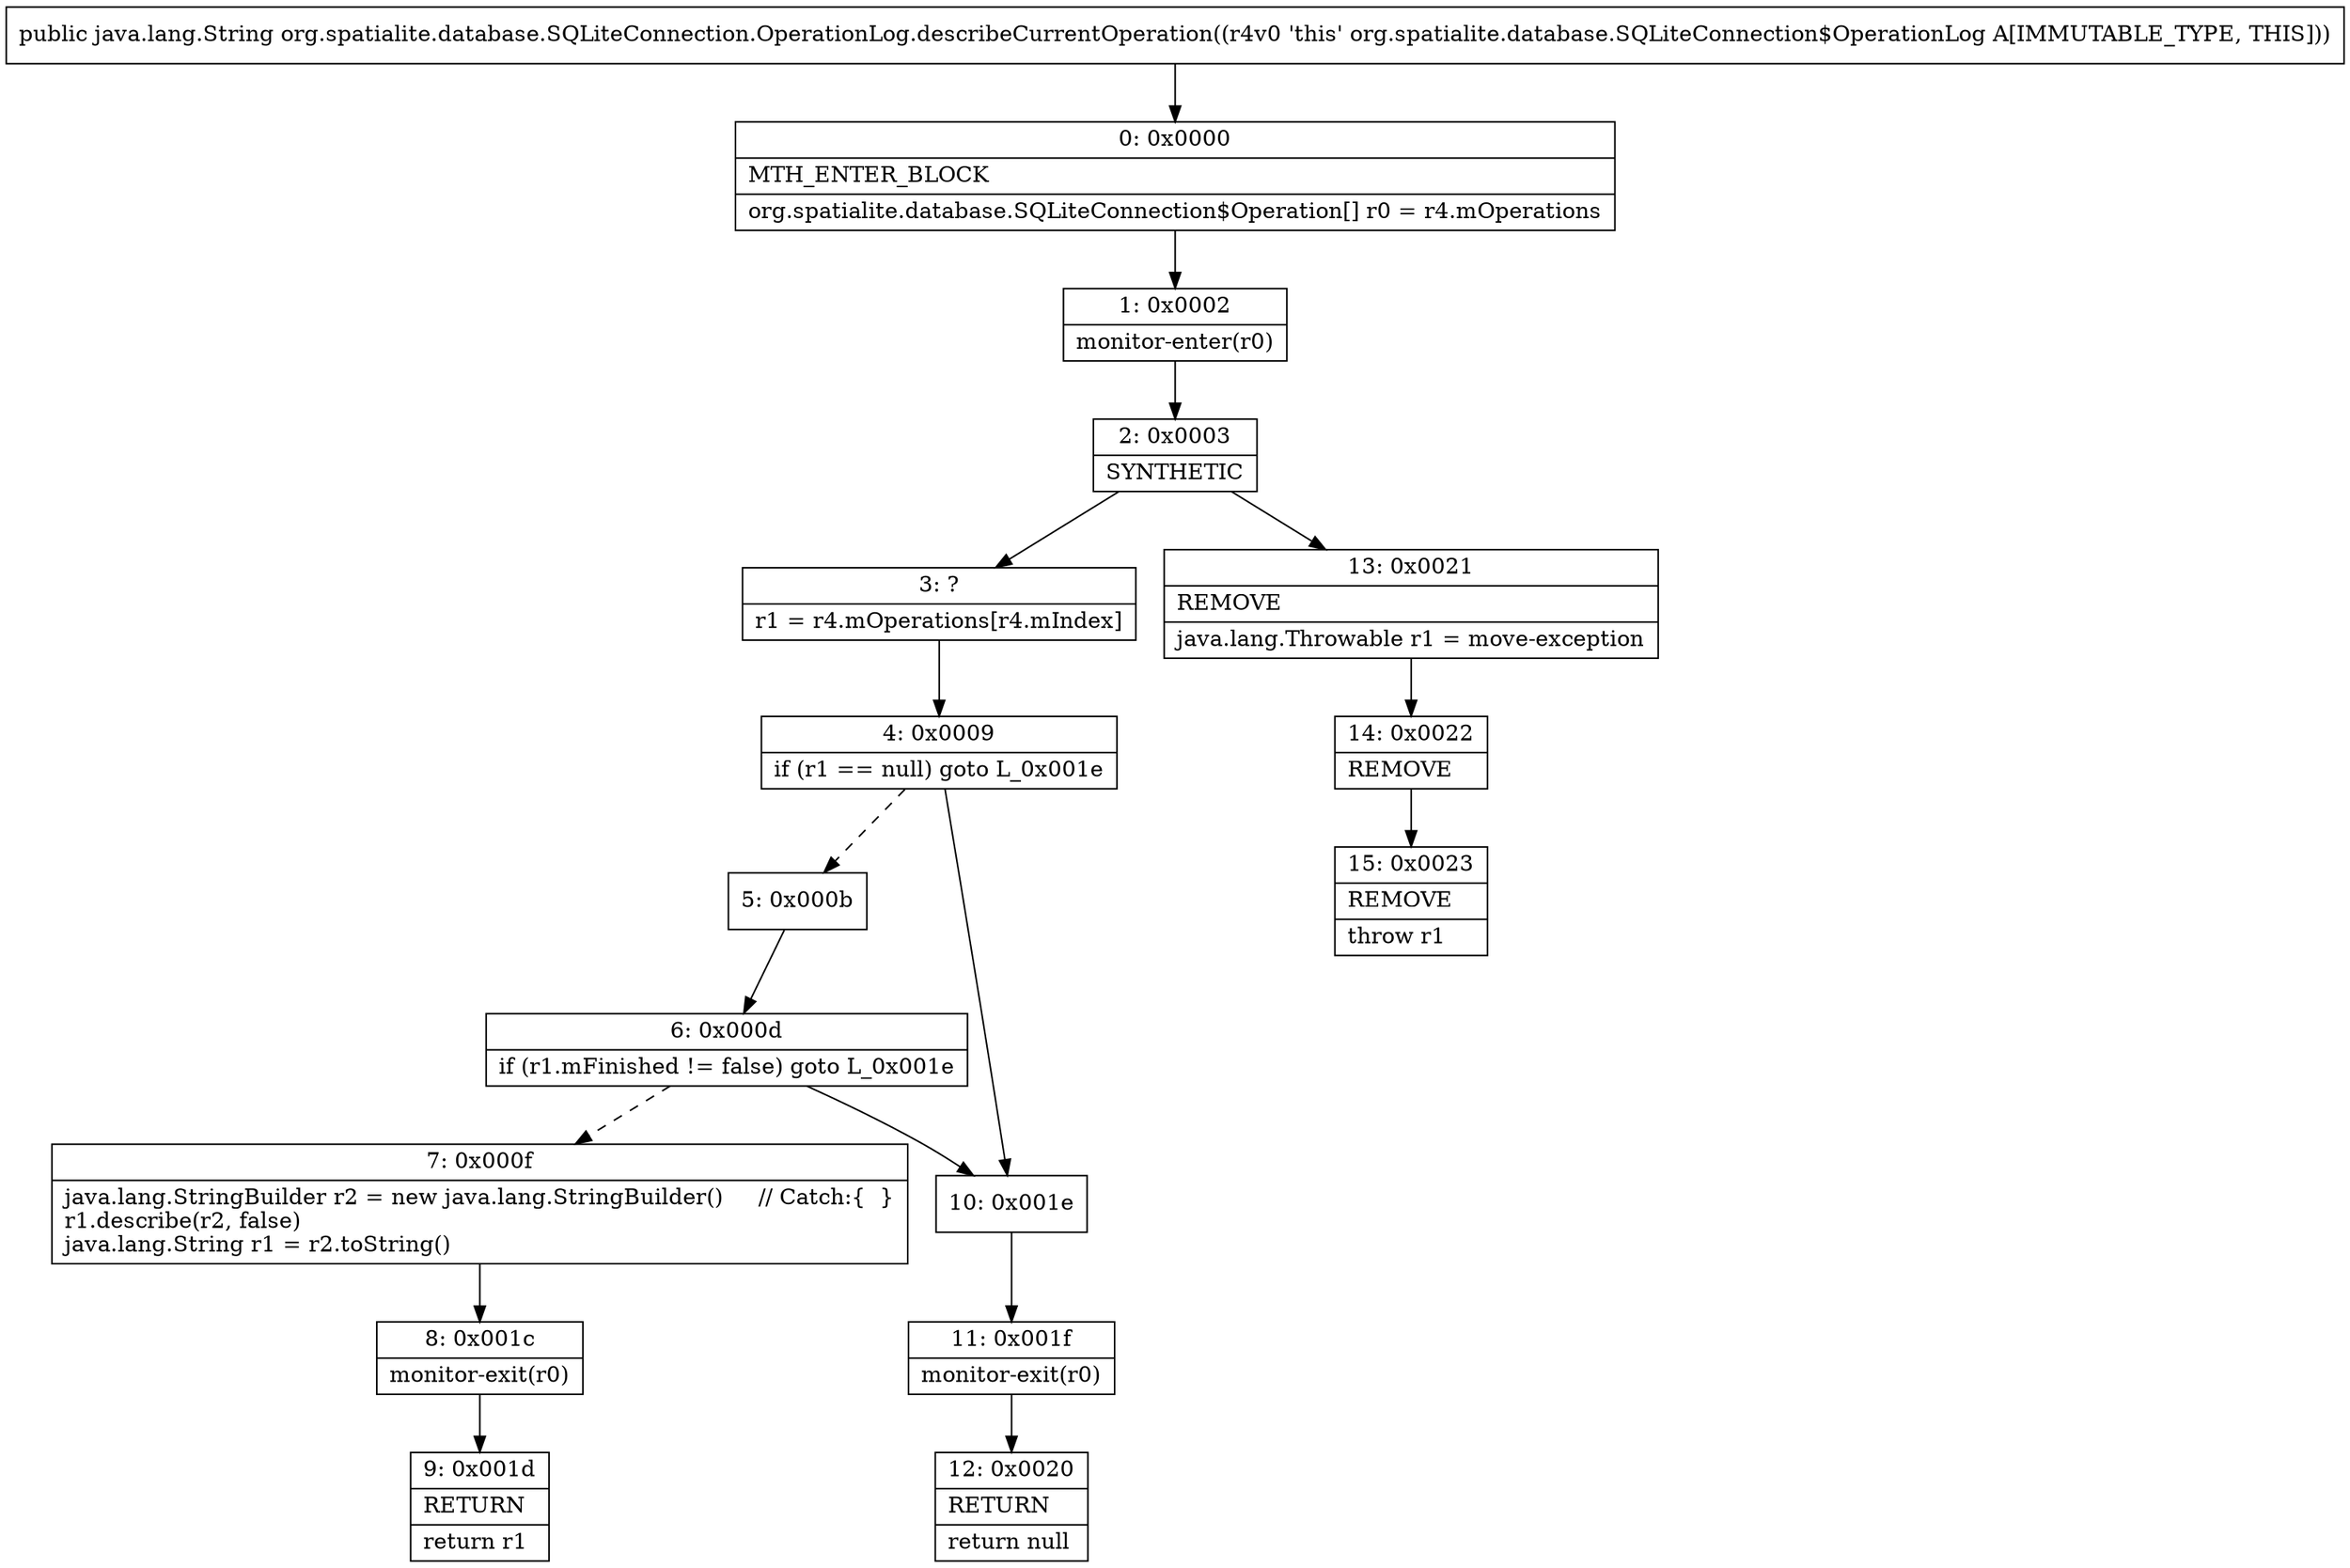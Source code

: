 digraph "CFG fororg.spatialite.database.SQLiteConnection.OperationLog.describeCurrentOperation()Ljava\/lang\/String;" {
Node_0 [shape=record,label="{0\:\ 0x0000|MTH_ENTER_BLOCK\l|org.spatialite.database.SQLiteConnection$Operation[] r0 = r4.mOperations\l}"];
Node_1 [shape=record,label="{1\:\ 0x0002|monitor\-enter(r0)\l}"];
Node_2 [shape=record,label="{2\:\ 0x0003|SYNTHETIC\l}"];
Node_3 [shape=record,label="{3\:\ ?|r1 = r4.mOperations[r4.mIndex]\l}"];
Node_4 [shape=record,label="{4\:\ 0x0009|if (r1 == null) goto L_0x001e\l}"];
Node_5 [shape=record,label="{5\:\ 0x000b}"];
Node_6 [shape=record,label="{6\:\ 0x000d|if (r1.mFinished != false) goto L_0x001e\l}"];
Node_7 [shape=record,label="{7\:\ 0x000f|java.lang.StringBuilder r2 = new java.lang.StringBuilder()     \/\/ Catch:\{  \}\lr1.describe(r2, false)\ljava.lang.String r1 = r2.toString()\l}"];
Node_8 [shape=record,label="{8\:\ 0x001c|monitor\-exit(r0)\l}"];
Node_9 [shape=record,label="{9\:\ 0x001d|RETURN\l|return r1\l}"];
Node_10 [shape=record,label="{10\:\ 0x001e}"];
Node_11 [shape=record,label="{11\:\ 0x001f|monitor\-exit(r0)\l}"];
Node_12 [shape=record,label="{12\:\ 0x0020|RETURN\l|return null\l}"];
Node_13 [shape=record,label="{13\:\ 0x0021|REMOVE\l|java.lang.Throwable r1 = move\-exception\l}"];
Node_14 [shape=record,label="{14\:\ 0x0022|REMOVE\l}"];
Node_15 [shape=record,label="{15\:\ 0x0023|REMOVE\l|throw r1\l}"];
MethodNode[shape=record,label="{public java.lang.String org.spatialite.database.SQLiteConnection.OperationLog.describeCurrentOperation((r4v0 'this' org.spatialite.database.SQLiteConnection$OperationLog A[IMMUTABLE_TYPE, THIS])) }"];
MethodNode -> Node_0;
Node_0 -> Node_1;
Node_1 -> Node_2;
Node_2 -> Node_3;
Node_2 -> Node_13;
Node_3 -> Node_4;
Node_4 -> Node_5[style=dashed];
Node_4 -> Node_10;
Node_5 -> Node_6;
Node_6 -> Node_7[style=dashed];
Node_6 -> Node_10;
Node_7 -> Node_8;
Node_8 -> Node_9;
Node_10 -> Node_11;
Node_11 -> Node_12;
Node_13 -> Node_14;
Node_14 -> Node_15;
}

